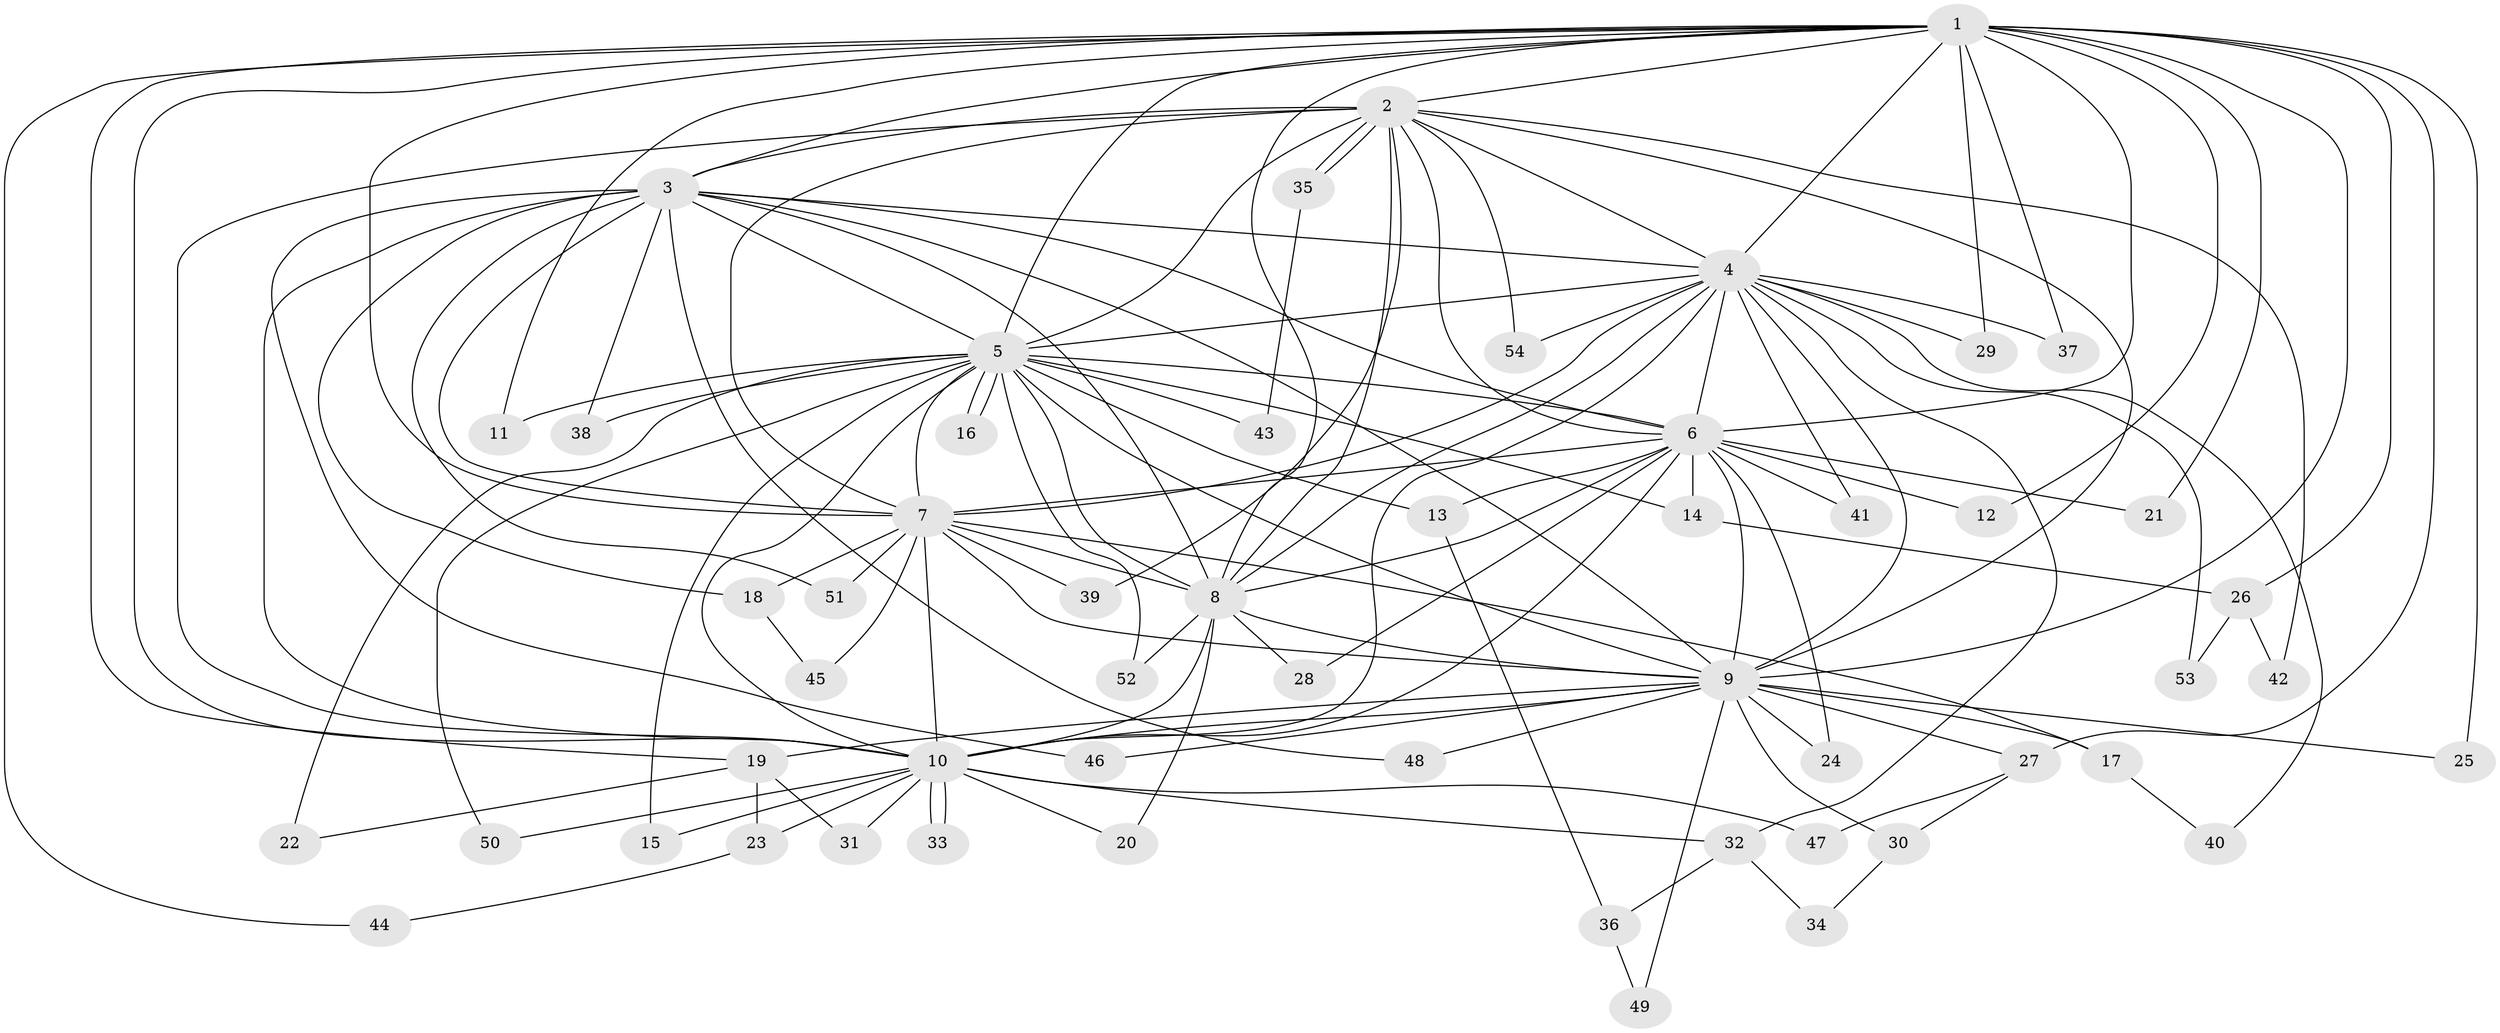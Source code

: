 // Generated by graph-tools (version 1.1) at 2025/49/03/09/25 03:49:36]
// undirected, 54 vertices, 133 edges
graph export_dot {
graph [start="1"]
  node [color=gray90,style=filled];
  1;
  2;
  3;
  4;
  5;
  6;
  7;
  8;
  9;
  10;
  11;
  12;
  13;
  14;
  15;
  16;
  17;
  18;
  19;
  20;
  21;
  22;
  23;
  24;
  25;
  26;
  27;
  28;
  29;
  30;
  31;
  32;
  33;
  34;
  35;
  36;
  37;
  38;
  39;
  40;
  41;
  42;
  43;
  44;
  45;
  46;
  47;
  48;
  49;
  50;
  51;
  52;
  53;
  54;
  1 -- 2;
  1 -- 3;
  1 -- 4;
  1 -- 5;
  1 -- 6;
  1 -- 7;
  1 -- 8;
  1 -- 9;
  1 -- 10;
  1 -- 11;
  1 -- 12;
  1 -- 19;
  1 -- 21;
  1 -- 25;
  1 -- 26;
  1 -- 27;
  1 -- 29;
  1 -- 37;
  1 -- 44;
  2 -- 3;
  2 -- 4;
  2 -- 5;
  2 -- 6;
  2 -- 7;
  2 -- 8;
  2 -- 9;
  2 -- 10;
  2 -- 35;
  2 -- 35;
  2 -- 39;
  2 -- 42;
  2 -- 54;
  3 -- 4;
  3 -- 5;
  3 -- 6;
  3 -- 7;
  3 -- 8;
  3 -- 9;
  3 -- 10;
  3 -- 18;
  3 -- 38;
  3 -- 46;
  3 -- 48;
  3 -- 51;
  4 -- 5;
  4 -- 6;
  4 -- 7;
  4 -- 8;
  4 -- 9;
  4 -- 10;
  4 -- 29;
  4 -- 32;
  4 -- 37;
  4 -- 40;
  4 -- 41;
  4 -- 53;
  4 -- 54;
  5 -- 6;
  5 -- 7;
  5 -- 8;
  5 -- 9;
  5 -- 10;
  5 -- 11;
  5 -- 13;
  5 -- 14;
  5 -- 15;
  5 -- 16;
  5 -- 16;
  5 -- 22;
  5 -- 38;
  5 -- 43;
  5 -- 50;
  5 -- 52;
  6 -- 7;
  6 -- 8;
  6 -- 9;
  6 -- 10;
  6 -- 12;
  6 -- 13;
  6 -- 14;
  6 -- 21;
  6 -- 24;
  6 -- 28;
  6 -- 41;
  7 -- 8;
  7 -- 9;
  7 -- 10;
  7 -- 17;
  7 -- 18;
  7 -- 39;
  7 -- 45;
  7 -- 51;
  8 -- 9;
  8 -- 10;
  8 -- 20;
  8 -- 28;
  8 -- 52;
  9 -- 10;
  9 -- 17;
  9 -- 19;
  9 -- 24;
  9 -- 25;
  9 -- 27;
  9 -- 30;
  9 -- 46;
  9 -- 48;
  9 -- 49;
  10 -- 15;
  10 -- 20;
  10 -- 23;
  10 -- 31;
  10 -- 32;
  10 -- 33;
  10 -- 33;
  10 -- 47;
  10 -- 50;
  13 -- 36;
  14 -- 26;
  17 -- 40;
  18 -- 45;
  19 -- 22;
  19 -- 23;
  19 -- 31;
  23 -- 44;
  26 -- 42;
  26 -- 53;
  27 -- 30;
  27 -- 47;
  30 -- 34;
  32 -- 34;
  32 -- 36;
  35 -- 43;
  36 -- 49;
}
